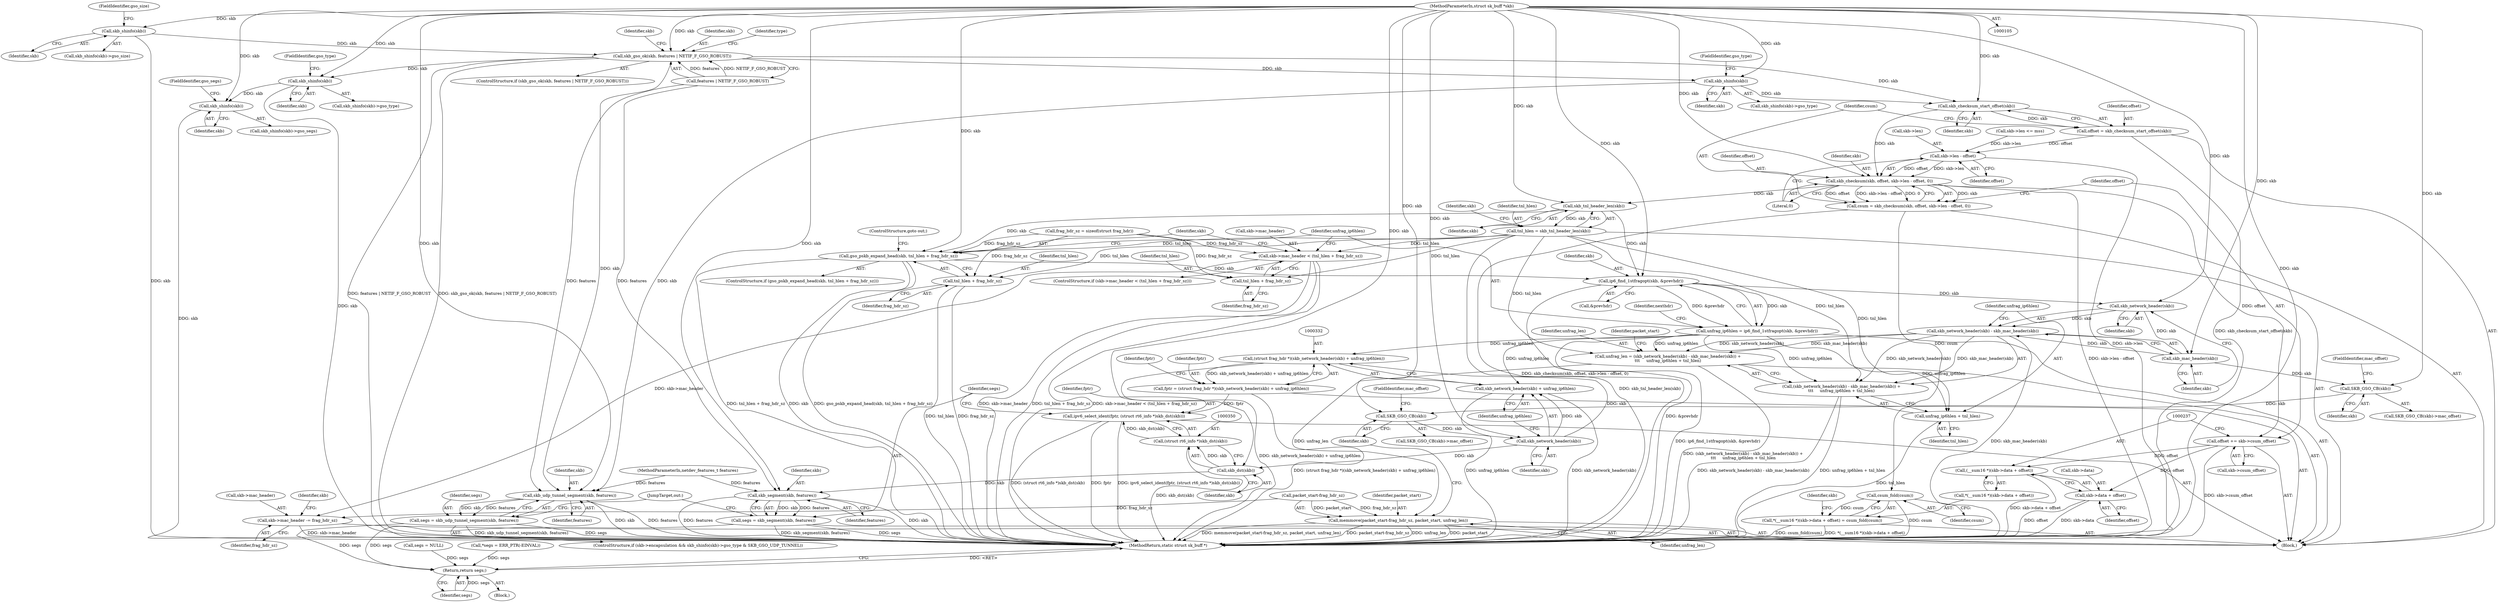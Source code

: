 digraph "0_linux_0e033e04c2678dbbe74a46b23fffb7bb918c288e@pointer" {
"1000106" [label="(MethodParameterIn,struct sk_buff *skb)"];
"1000133" [label="(Call,skb_shinfo(skb))"];
"1000145" [label="(Call,skb_gso_ok(skb, features | NETIF_F_GSO_ROBUST))"];
"1000155" [label="(Call,skb_shinfo(skb))"];
"1000184" [label="(Call,skb_shinfo(skb))"];
"1000203" [label="(Call,skb_shinfo(skb))"];
"1000209" [label="(Call,skb_udp_tunnel_segment(skb, features))"];
"1000207" [label="(Call,segs = skb_udp_tunnel_segment(skb, features))"];
"1000359" [label="(Return,return segs;)"];
"1000216" [label="(Call,skb_checksum_start_offset(skb))"];
"1000214" [label="(Call,offset = skb_checksum_start_offset(skb))"];
"1000223" [label="(Call,skb->len - offset)"];
"1000220" [label="(Call,skb_checksum(skb, offset, skb->len - offset, 0))"];
"1000218" [label="(Call,csum = skb_checksum(skb, offset, skb->len - offset, 0))"];
"1000243" [label="(Call,csum_fold(csum))"];
"1000234" [label="(Call,*(__sum16 *)(skb->data + offset) = csum_fold(csum))"];
"1000229" [label="(Call,offset += skb->csum_offset)"];
"1000236" [label="(Call,(__sum16 *)(skb->data + offset))"];
"1000238" [label="(Call,skb->data + offset)"];
"1000252" [label="(Call,skb_tnl_header_len(skb))"];
"1000250" [label="(Call,tnl_hlen = skb_tnl_header_len(skb))"];
"1000255" [label="(Call,skb->mac_header < (tnl_hlen + frag_hdr_sz))"];
"1000319" [label="(Call,skb->mac_header -= frag_hdr_sz)"];
"1000259" [label="(Call,tnl_hlen + frag_hdr_sz)"];
"1000264" [label="(Call,gso_pskb_expand_head(skb, tnl_hlen + frag_hdr_sz))"];
"1000272" [label="(Call,ip6_find_1stfragopt(skb, &prevhdr))"];
"1000270" [label="(Call,unfrag_ip6hlen = ip6_find_1stfragopt(skb, &prevhdr))"];
"1000284" [label="(Call,unfrag_len = (skb_network_header(skb) - skb_mac_header(skb)) +\n\t\t\t     unfrag_ip6hlen + tnl_hlen)"];
"1000307" [label="(Call,memmove(packet_start-frag_hdr_sz, packet_start, unfrag_len))"];
"1000286" [label="(Call,(skb_network_header(skb) - skb_mac_header(skb)) +\n\t\t\t     unfrag_ip6hlen + tnl_hlen)"];
"1000292" [label="(Call,unfrag_ip6hlen + tnl_hlen)"];
"1000331" [label="(Call,(struct frag_hdr *)(skb_network_header(skb) + unfrag_ip6hlen))"];
"1000329" [label="(Call,fptr = (struct frag_hdr *)(skb_network_header(skb) + unfrag_ip6hlen))"];
"1000347" [label="(Call,ipv6_select_ident(fptr, (struct rt6_info *)skb_dst(skb)))"];
"1000333" [label="(Call,skb_network_header(skb) + unfrag_ip6hlen)"];
"1000288" [label="(Call,skb_network_header(skb))"];
"1000287" [label="(Call,skb_network_header(skb) - skb_mac_header(skb))"];
"1000290" [label="(Call,skb_mac_header(skb))"];
"1000304" [label="(Call,SKB_GSO_CB(skb))"];
"1000315" [label="(Call,SKB_GSO_CB(skb))"];
"1000334" [label="(Call,skb_network_header(skb))"];
"1000351" [label="(Call,skb_dst(skb))"];
"1000349" [label="(Call,(struct rt6_info *)skb_dst(skb))"];
"1000355" [label="(Call,skb_segment(skb, features))"];
"1000353" [label="(Call,segs = skb_segment(skb, features))"];
"1000266" [label="(Call,tnl_hlen + frag_hdr_sz)"];
"1000360" [label="(Identifier,segs)"];
"1000146" [label="(Identifier,skb)"];
"1000339" [label="(Identifier,fptr)"];
"1000145" [label="(Call,skb_gso_ok(skb, features | NETIF_F_GSO_ROBUST))"];
"1000242" [label="(Identifier,offset)"];
"1000311" [label="(Identifier,packet_start)"];
"1000333" [label="(Call,skb_network_header(skb) + unfrag_ip6hlen)"];
"1000183" [label="(Call,skb_shinfo(skb)->gso_segs)"];
"1000186" [label="(FieldIdentifier,gso_segs)"];
"1000335" [label="(Identifier,skb)"];
"1000285" [label="(Identifier,unfrag_len)"];
"1000265" [label="(Identifier,skb)"];
"1000287" [label="(Call,skb_network_header(skb) - skb_mac_header(skb))"];
"1000330" [label="(Identifier,fptr)"];
"1000234" [label="(Call,*(__sum16 *)(skb->data + offset) = csum_fold(csum))"];
"1000271" [label="(Identifier,unfrag_ip6hlen)"];
"1000331" [label="(Call,(struct frag_hdr *)(skb_network_header(skb) + unfrag_ip6hlen))"];
"1000134" [label="(Identifier,skb)"];
"1000294" [label="(Identifier,tnl_hlen)"];
"1000255" [label="(Call,skb->mac_header < (tnl_hlen + frag_hdr_sz))"];
"1000263" [label="(ControlStructure,if (gso_pskb_expand_head(skb, tnl_hlen + frag_hdr_sz)))"];
"1000254" [label="(ControlStructure,if (skb->mac_header < (tnl_hlen + frag_hdr_sz)))"];
"1000351" [label="(Call,skb_dst(skb))"];
"1000213" [label="(Block,)"];
"1000251" [label="(Identifier,tnl_hlen)"];
"1000207" [label="(Call,segs = skb_udp_tunnel_segment(skb, features))"];
"1000215" [label="(Identifier,offset)"];
"1000205" [label="(FieldIdentifier,gso_type)"];
"1000260" [label="(Identifier,tnl_hlen)"];
"1000202" [label="(Call,skb_shinfo(skb)->gso_type)"];
"1000133" [label="(Call,skb_shinfo(skb))"];
"1000154" [label="(Call,skb_shinfo(skb)->gso_type)"];
"1000336" [label="(Identifier,unfrag_ip6hlen)"];
"1000347" [label="(Call,ipv6_select_ident(fptr, (struct rt6_info *)skb_dst(skb)))"];
"1000256" [label="(Call,skb->mac_header)"];
"1000219" [label="(Identifier,csum)"];
"1000192" [label="(Call,segs = NULL)"];
"1000286" [label="(Call,(skb_network_header(skb) - skb_mac_header(skb)) +\n\t\t\t     unfrag_ip6hlen + tnl_hlen)"];
"1000277" [label="(Identifier,nexthdr)"];
"1000326" [label="(Identifier,skb)"];
"1000222" [label="(Identifier,offset)"];
"1000352" [label="(Identifier,skb)"];
"1000315" [label="(Call,SKB_GSO_CB(skb))"];
"1000284" [label="(Call,unfrag_len = (skb_network_header(skb) - skb_mac_header(skb)) +\n\t\t\t     unfrag_ip6hlen + tnl_hlen)"];
"1000296" [label="(Identifier,packet_start)"];
"1000355" [label="(Call,skb_segment(skb, features))"];
"1000305" [label="(Identifier,skb)"];
"1000269" [label="(ControlStructure,goto out;)"];
"1000273" [label="(Identifier,skb)"];
"1000147" [label="(Call,features | NETIF_F_GSO_ROBUST)"];
"1000261" [label="(Identifier,frag_hdr_sz)"];
"1000230" [label="(Identifier,offset)"];
"1000253" [label="(Identifier,skb)"];
"1000292" [label="(Call,unfrag_ip6hlen + tnl_hlen)"];
"1000312" [label="(Identifier,unfrag_len)"];
"1000359" [label="(Return,return segs;)"];
"1000138" [label="(Call,skb->len <= mss)"];
"1000252" [label="(Call,skb_tnl_header_len(skb))"];
"1000108" [label="(Block,)"];
"1000196" [label="(ControlStructure,if (skb->encapsulation && skb_shinfo(skb)->gso_type & SKB_GSO_UDP_TUNNEL))"];
"1000229" [label="(Call,offset += skb->csum_offset)"];
"1000157" [label="(FieldIdentifier,gso_type)"];
"1000223" [label="(Call,skb->len - offset)"];
"1000211" [label="(Identifier,features)"];
"1000153" [label="(Identifier,type)"];
"1000349" [label="(Call,(struct rt6_info *)skb_dst(skb))"];
"1000156" [label="(Identifier,skb)"];
"1000291" [label="(Identifier,skb)"];
"1000110" [label="(Call,*segs = ERR_PTR(-EINVAL))"];
"1000107" [label="(MethodParameterIn,netdev_features_t features)"];
"1000316" [label="(Identifier,skb)"];
"1000210" [label="(Identifier,skb)"];
"1000290" [label="(Call,skb_mac_header(skb))"];
"1000270" [label="(Call,unfrag_ip6hlen = ip6_find_1stfragopt(skb, &prevhdr))"];
"1000123" [label="(Call,frag_hdr_sz = sizeof(struct frag_hdr))"];
"1000185" [label="(Identifier,skb)"];
"1000209" [label="(Call,skb_udp_tunnel_segment(skb, features))"];
"1000235" [label="(Call,*(__sum16 *)(skb->data + offset))"];
"1000257" [label="(Identifier,skb)"];
"1000236" [label="(Call,(__sum16 *)(skb->data + offset))"];
"1000354" [label="(Identifier,segs)"];
"1000303" [label="(Call,SKB_GSO_CB(skb)->mac_offset)"];
"1000221" [label="(Identifier,skb)"];
"1000356" [label="(Identifier,skb)"];
"1000319" [label="(Call,skb->mac_header -= frag_hdr_sz)"];
"1000199" [label="(Identifier,skb)"];
"1000155" [label="(Call,skb_shinfo(skb))"];
"1000247" [label="(Identifier,skb)"];
"1000204" [label="(Identifier,skb)"];
"1000144" [label="(ControlStructure,if (skb_gso_ok(skb, features | NETIF_F_GSO_ROBUST)))"];
"1000218" [label="(Call,csum = skb_checksum(skb, offset, skb->len - offset, 0))"];
"1000293" [label="(Identifier,unfrag_ip6hlen)"];
"1000357" [label="(Identifier,features)"];
"1000184" [label="(Call,skb_shinfo(skb))"];
"1000214" [label="(Call,offset = skb_checksum_start_offset(skb))"];
"1000314" [label="(Call,SKB_GSO_CB(skb)->mac_offset)"];
"1000208" [label="(Identifier,segs)"];
"1000308" [label="(Call,packet_start-frag_hdr_sz)"];
"1000106" [label="(MethodParameterIn,struct sk_buff *skb)"];
"1000358" [label="(JumpTarget,out:)"];
"1000267" [label="(Identifier,tnl_hlen)"];
"1000274" [label="(Call,&prevhdr)"];
"1000238" [label="(Call,skb->data + offset)"];
"1000323" [label="(Identifier,frag_hdr_sz)"];
"1000239" [label="(Call,skb->data)"];
"1000216" [label="(Call,skb_checksum_start_offset(skb))"];
"1000264" [label="(Call,gso_pskb_expand_head(skb, tnl_hlen + frag_hdr_sz))"];
"1000272" [label="(Call,ip6_find_1stfragopt(skb, &prevhdr))"];
"1000361" [label="(MethodReturn,static struct sk_buff *)"];
"1000266" [label="(Call,tnl_hlen + frag_hdr_sz)"];
"1000228" [label="(Literal,0)"];
"1000268" [label="(Identifier,frag_hdr_sz)"];
"1000203" [label="(Call,skb_shinfo(skb))"];
"1000317" [label="(FieldIdentifier,mac_offset)"];
"1000348" [label="(Identifier,fptr)"];
"1000334" [label="(Call,skb_network_header(skb))"];
"1000224" [label="(Call,skb->len)"];
"1000329" [label="(Call,fptr = (struct frag_hdr *)(skb_network_header(skb) + unfrag_ip6hlen))"];
"1000353" [label="(Call,segs = skb_segment(skb, features))"];
"1000304" [label="(Call,SKB_GSO_CB(skb))"];
"1000244" [label="(Identifier,csum)"];
"1000320" [label="(Call,skb->mac_header)"];
"1000306" [label="(FieldIdentifier,mac_offset)"];
"1000250" [label="(Call,tnl_hlen = skb_tnl_header_len(skb))"];
"1000288" [label="(Call,skb_network_header(skb))"];
"1000243" [label="(Call,csum_fold(csum))"];
"1000132" [label="(Call,skb_shinfo(skb)->gso_size)"];
"1000135" [label="(FieldIdentifier,gso_size)"];
"1000289" [label="(Identifier,skb)"];
"1000227" [label="(Identifier,offset)"];
"1000220" [label="(Call,skb_checksum(skb, offset, skb->len - offset, 0))"];
"1000259" [label="(Call,tnl_hlen + frag_hdr_sz)"];
"1000307" [label="(Call,memmove(packet_start-frag_hdr_sz, packet_start, unfrag_len))"];
"1000231" [label="(Call,skb->csum_offset)"];
"1000217" [label="(Identifier,skb)"];
"1000106" -> "1000105"  [label="AST: "];
"1000106" -> "1000361"  [label="DDG: skb"];
"1000106" -> "1000133"  [label="DDG: skb"];
"1000106" -> "1000145"  [label="DDG: skb"];
"1000106" -> "1000155"  [label="DDG: skb"];
"1000106" -> "1000184"  [label="DDG: skb"];
"1000106" -> "1000203"  [label="DDG: skb"];
"1000106" -> "1000209"  [label="DDG: skb"];
"1000106" -> "1000216"  [label="DDG: skb"];
"1000106" -> "1000220"  [label="DDG: skb"];
"1000106" -> "1000252"  [label="DDG: skb"];
"1000106" -> "1000264"  [label="DDG: skb"];
"1000106" -> "1000272"  [label="DDG: skb"];
"1000106" -> "1000288"  [label="DDG: skb"];
"1000106" -> "1000290"  [label="DDG: skb"];
"1000106" -> "1000304"  [label="DDG: skb"];
"1000106" -> "1000315"  [label="DDG: skb"];
"1000106" -> "1000334"  [label="DDG: skb"];
"1000106" -> "1000351"  [label="DDG: skb"];
"1000106" -> "1000355"  [label="DDG: skb"];
"1000133" -> "1000132"  [label="AST: "];
"1000133" -> "1000134"  [label="CFG: "];
"1000134" -> "1000133"  [label="AST: "];
"1000135" -> "1000133"  [label="CFG: "];
"1000133" -> "1000361"  [label="DDG: skb"];
"1000133" -> "1000145"  [label="DDG: skb"];
"1000145" -> "1000144"  [label="AST: "];
"1000145" -> "1000147"  [label="CFG: "];
"1000146" -> "1000145"  [label="AST: "];
"1000147" -> "1000145"  [label="AST: "];
"1000153" -> "1000145"  [label="CFG: "];
"1000199" -> "1000145"  [label="CFG: "];
"1000145" -> "1000361"  [label="DDG: skb_gso_ok(skb, features | NETIF_F_GSO_ROBUST)"];
"1000145" -> "1000361"  [label="DDG: features | NETIF_F_GSO_ROBUST"];
"1000147" -> "1000145"  [label="DDG: features"];
"1000147" -> "1000145"  [label="DDG: NETIF_F_GSO_ROBUST"];
"1000145" -> "1000155"  [label="DDG: skb"];
"1000145" -> "1000203"  [label="DDG: skb"];
"1000145" -> "1000209"  [label="DDG: skb"];
"1000145" -> "1000216"  [label="DDG: skb"];
"1000155" -> "1000154"  [label="AST: "];
"1000155" -> "1000156"  [label="CFG: "];
"1000156" -> "1000155"  [label="AST: "];
"1000157" -> "1000155"  [label="CFG: "];
"1000155" -> "1000361"  [label="DDG: skb"];
"1000155" -> "1000184"  [label="DDG: skb"];
"1000184" -> "1000183"  [label="AST: "];
"1000184" -> "1000185"  [label="CFG: "];
"1000185" -> "1000184"  [label="AST: "];
"1000186" -> "1000184"  [label="CFG: "];
"1000184" -> "1000361"  [label="DDG: skb"];
"1000203" -> "1000202"  [label="AST: "];
"1000203" -> "1000204"  [label="CFG: "];
"1000204" -> "1000203"  [label="AST: "];
"1000205" -> "1000203"  [label="CFG: "];
"1000203" -> "1000209"  [label="DDG: skb"];
"1000203" -> "1000216"  [label="DDG: skb"];
"1000209" -> "1000207"  [label="AST: "];
"1000209" -> "1000211"  [label="CFG: "];
"1000210" -> "1000209"  [label="AST: "];
"1000211" -> "1000209"  [label="AST: "];
"1000207" -> "1000209"  [label="CFG: "];
"1000209" -> "1000361"  [label="DDG: skb"];
"1000209" -> "1000361"  [label="DDG: features"];
"1000209" -> "1000207"  [label="DDG: skb"];
"1000209" -> "1000207"  [label="DDG: features"];
"1000147" -> "1000209"  [label="DDG: features"];
"1000107" -> "1000209"  [label="DDG: features"];
"1000207" -> "1000196"  [label="AST: "];
"1000208" -> "1000207"  [label="AST: "];
"1000358" -> "1000207"  [label="CFG: "];
"1000207" -> "1000361"  [label="DDG: skb_udp_tunnel_segment(skb, features)"];
"1000207" -> "1000361"  [label="DDG: segs"];
"1000207" -> "1000359"  [label="DDG: segs"];
"1000359" -> "1000108"  [label="AST: "];
"1000359" -> "1000360"  [label="CFG: "];
"1000360" -> "1000359"  [label="AST: "];
"1000361" -> "1000359"  [label="CFG: "];
"1000359" -> "1000361"  [label="DDG: <RET>"];
"1000360" -> "1000359"  [label="DDG: segs"];
"1000192" -> "1000359"  [label="DDG: segs"];
"1000353" -> "1000359"  [label="DDG: segs"];
"1000110" -> "1000359"  [label="DDG: segs"];
"1000216" -> "1000214"  [label="AST: "];
"1000216" -> "1000217"  [label="CFG: "];
"1000217" -> "1000216"  [label="AST: "];
"1000214" -> "1000216"  [label="CFG: "];
"1000216" -> "1000214"  [label="DDG: skb"];
"1000216" -> "1000220"  [label="DDG: skb"];
"1000214" -> "1000213"  [label="AST: "];
"1000215" -> "1000214"  [label="AST: "];
"1000219" -> "1000214"  [label="CFG: "];
"1000214" -> "1000361"  [label="DDG: skb_checksum_start_offset(skb)"];
"1000214" -> "1000223"  [label="DDG: offset"];
"1000223" -> "1000220"  [label="AST: "];
"1000223" -> "1000227"  [label="CFG: "];
"1000224" -> "1000223"  [label="AST: "];
"1000227" -> "1000223"  [label="AST: "];
"1000228" -> "1000223"  [label="CFG: "];
"1000223" -> "1000361"  [label="DDG: skb->len"];
"1000223" -> "1000220"  [label="DDG: offset"];
"1000223" -> "1000220"  [label="DDG: skb->len"];
"1000138" -> "1000223"  [label="DDG: skb->len"];
"1000220" -> "1000218"  [label="AST: "];
"1000220" -> "1000228"  [label="CFG: "];
"1000221" -> "1000220"  [label="AST: "];
"1000222" -> "1000220"  [label="AST: "];
"1000228" -> "1000220"  [label="AST: "];
"1000218" -> "1000220"  [label="CFG: "];
"1000220" -> "1000361"  [label="DDG: skb->len - offset"];
"1000220" -> "1000218"  [label="DDG: skb"];
"1000220" -> "1000218"  [label="DDG: offset"];
"1000220" -> "1000218"  [label="DDG: skb->len - offset"];
"1000220" -> "1000218"  [label="DDG: 0"];
"1000220" -> "1000229"  [label="DDG: offset"];
"1000220" -> "1000252"  [label="DDG: skb"];
"1000218" -> "1000213"  [label="AST: "];
"1000219" -> "1000218"  [label="AST: "];
"1000230" -> "1000218"  [label="CFG: "];
"1000218" -> "1000361"  [label="DDG: skb_checksum(skb, offset, skb->len - offset, 0)"];
"1000218" -> "1000243"  [label="DDG: csum"];
"1000243" -> "1000234"  [label="AST: "];
"1000243" -> "1000244"  [label="CFG: "];
"1000244" -> "1000243"  [label="AST: "];
"1000234" -> "1000243"  [label="CFG: "];
"1000243" -> "1000361"  [label="DDG: csum"];
"1000243" -> "1000234"  [label="DDG: csum"];
"1000234" -> "1000213"  [label="AST: "];
"1000235" -> "1000234"  [label="AST: "];
"1000247" -> "1000234"  [label="CFG: "];
"1000234" -> "1000361"  [label="DDG: *(__sum16 *)(skb->data + offset)"];
"1000234" -> "1000361"  [label="DDG: csum_fold(csum)"];
"1000229" -> "1000213"  [label="AST: "];
"1000229" -> "1000231"  [label="CFG: "];
"1000230" -> "1000229"  [label="AST: "];
"1000231" -> "1000229"  [label="AST: "];
"1000237" -> "1000229"  [label="CFG: "];
"1000229" -> "1000361"  [label="DDG: skb->csum_offset"];
"1000229" -> "1000236"  [label="DDG: offset"];
"1000229" -> "1000238"  [label="DDG: offset"];
"1000236" -> "1000235"  [label="AST: "];
"1000236" -> "1000238"  [label="CFG: "];
"1000237" -> "1000236"  [label="AST: "];
"1000238" -> "1000236"  [label="AST: "];
"1000235" -> "1000236"  [label="CFG: "];
"1000236" -> "1000361"  [label="DDG: skb->data + offset"];
"1000238" -> "1000242"  [label="CFG: "];
"1000239" -> "1000238"  [label="AST: "];
"1000242" -> "1000238"  [label="AST: "];
"1000238" -> "1000361"  [label="DDG: skb->data"];
"1000238" -> "1000361"  [label="DDG: offset"];
"1000252" -> "1000250"  [label="AST: "];
"1000252" -> "1000253"  [label="CFG: "];
"1000253" -> "1000252"  [label="AST: "];
"1000250" -> "1000252"  [label="CFG: "];
"1000252" -> "1000250"  [label="DDG: skb"];
"1000252" -> "1000264"  [label="DDG: skb"];
"1000252" -> "1000272"  [label="DDG: skb"];
"1000250" -> "1000213"  [label="AST: "];
"1000251" -> "1000250"  [label="AST: "];
"1000257" -> "1000250"  [label="CFG: "];
"1000250" -> "1000361"  [label="DDG: skb_tnl_header_len(skb)"];
"1000250" -> "1000255"  [label="DDG: tnl_hlen"];
"1000250" -> "1000259"  [label="DDG: tnl_hlen"];
"1000250" -> "1000264"  [label="DDG: tnl_hlen"];
"1000250" -> "1000266"  [label="DDG: tnl_hlen"];
"1000250" -> "1000284"  [label="DDG: tnl_hlen"];
"1000250" -> "1000286"  [label="DDG: tnl_hlen"];
"1000250" -> "1000292"  [label="DDG: tnl_hlen"];
"1000255" -> "1000254"  [label="AST: "];
"1000255" -> "1000259"  [label="CFG: "];
"1000256" -> "1000255"  [label="AST: "];
"1000259" -> "1000255"  [label="AST: "];
"1000265" -> "1000255"  [label="CFG: "];
"1000271" -> "1000255"  [label="CFG: "];
"1000255" -> "1000361"  [label="DDG: tnl_hlen + frag_hdr_sz"];
"1000255" -> "1000361"  [label="DDG: skb->mac_header < (tnl_hlen + frag_hdr_sz)"];
"1000255" -> "1000361"  [label="DDG: skb->mac_header"];
"1000123" -> "1000255"  [label="DDG: frag_hdr_sz"];
"1000255" -> "1000319"  [label="DDG: skb->mac_header"];
"1000319" -> "1000213"  [label="AST: "];
"1000319" -> "1000323"  [label="CFG: "];
"1000320" -> "1000319"  [label="AST: "];
"1000323" -> "1000319"  [label="AST: "];
"1000326" -> "1000319"  [label="CFG: "];
"1000319" -> "1000361"  [label="DDG: skb->mac_header"];
"1000308" -> "1000319"  [label="DDG: frag_hdr_sz"];
"1000259" -> "1000261"  [label="CFG: "];
"1000260" -> "1000259"  [label="AST: "];
"1000261" -> "1000259"  [label="AST: "];
"1000123" -> "1000259"  [label="DDG: frag_hdr_sz"];
"1000264" -> "1000263"  [label="AST: "];
"1000264" -> "1000266"  [label="CFG: "];
"1000265" -> "1000264"  [label="AST: "];
"1000266" -> "1000264"  [label="AST: "];
"1000269" -> "1000264"  [label="CFG: "];
"1000271" -> "1000264"  [label="CFG: "];
"1000264" -> "1000361"  [label="DDG: skb"];
"1000264" -> "1000361"  [label="DDG: gso_pskb_expand_head(skb, tnl_hlen + frag_hdr_sz)"];
"1000264" -> "1000361"  [label="DDG: tnl_hlen + frag_hdr_sz"];
"1000123" -> "1000264"  [label="DDG: frag_hdr_sz"];
"1000264" -> "1000272"  [label="DDG: skb"];
"1000272" -> "1000270"  [label="AST: "];
"1000272" -> "1000274"  [label="CFG: "];
"1000273" -> "1000272"  [label="AST: "];
"1000274" -> "1000272"  [label="AST: "];
"1000270" -> "1000272"  [label="CFG: "];
"1000272" -> "1000361"  [label="DDG: &prevhdr"];
"1000272" -> "1000270"  [label="DDG: skb"];
"1000272" -> "1000270"  [label="DDG: &prevhdr"];
"1000272" -> "1000288"  [label="DDG: skb"];
"1000270" -> "1000213"  [label="AST: "];
"1000271" -> "1000270"  [label="AST: "];
"1000277" -> "1000270"  [label="CFG: "];
"1000270" -> "1000361"  [label="DDG: ip6_find_1stfragopt(skb, &prevhdr)"];
"1000270" -> "1000284"  [label="DDG: unfrag_ip6hlen"];
"1000270" -> "1000286"  [label="DDG: unfrag_ip6hlen"];
"1000270" -> "1000292"  [label="DDG: unfrag_ip6hlen"];
"1000270" -> "1000331"  [label="DDG: unfrag_ip6hlen"];
"1000270" -> "1000333"  [label="DDG: unfrag_ip6hlen"];
"1000284" -> "1000213"  [label="AST: "];
"1000284" -> "1000286"  [label="CFG: "];
"1000285" -> "1000284"  [label="AST: "];
"1000286" -> "1000284"  [label="AST: "];
"1000296" -> "1000284"  [label="CFG: "];
"1000284" -> "1000361"  [label="DDG: (skb_network_header(skb) - skb_mac_header(skb)) +\n\t\t\t     unfrag_ip6hlen + tnl_hlen"];
"1000287" -> "1000284"  [label="DDG: skb_network_header(skb)"];
"1000287" -> "1000284"  [label="DDG: skb_mac_header(skb)"];
"1000284" -> "1000307"  [label="DDG: unfrag_len"];
"1000307" -> "1000213"  [label="AST: "];
"1000307" -> "1000312"  [label="CFG: "];
"1000308" -> "1000307"  [label="AST: "];
"1000311" -> "1000307"  [label="AST: "];
"1000312" -> "1000307"  [label="AST: "];
"1000316" -> "1000307"  [label="CFG: "];
"1000307" -> "1000361"  [label="DDG: unfrag_len"];
"1000307" -> "1000361"  [label="DDG: packet_start"];
"1000307" -> "1000361"  [label="DDG: memmove(packet_start-frag_hdr_sz, packet_start, unfrag_len)"];
"1000307" -> "1000361"  [label="DDG: packet_start-frag_hdr_sz"];
"1000308" -> "1000307"  [label="DDG: packet_start"];
"1000308" -> "1000307"  [label="DDG: frag_hdr_sz"];
"1000286" -> "1000292"  [label="CFG: "];
"1000287" -> "1000286"  [label="AST: "];
"1000292" -> "1000286"  [label="AST: "];
"1000286" -> "1000361"  [label="DDG: unfrag_ip6hlen + tnl_hlen"];
"1000286" -> "1000361"  [label="DDG: skb_network_header(skb) - skb_mac_header(skb)"];
"1000287" -> "1000286"  [label="DDG: skb_network_header(skb)"];
"1000287" -> "1000286"  [label="DDG: skb_mac_header(skb)"];
"1000292" -> "1000294"  [label="CFG: "];
"1000293" -> "1000292"  [label="AST: "];
"1000294" -> "1000292"  [label="AST: "];
"1000292" -> "1000361"  [label="DDG: tnl_hlen"];
"1000331" -> "1000329"  [label="AST: "];
"1000331" -> "1000333"  [label="CFG: "];
"1000332" -> "1000331"  [label="AST: "];
"1000333" -> "1000331"  [label="AST: "];
"1000329" -> "1000331"  [label="CFG: "];
"1000331" -> "1000361"  [label="DDG: skb_network_header(skb) + unfrag_ip6hlen"];
"1000331" -> "1000329"  [label="DDG: skb_network_header(skb) + unfrag_ip6hlen"];
"1000334" -> "1000331"  [label="DDG: skb"];
"1000329" -> "1000213"  [label="AST: "];
"1000330" -> "1000329"  [label="AST: "];
"1000339" -> "1000329"  [label="CFG: "];
"1000329" -> "1000361"  [label="DDG: (struct frag_hdr *)(skb_network_header(skb) + unfrag_ip6hlen)"];
"1000329" -> "1000347"  [label="DDG: fptr"];
"1000347" -> "1000213"  [label="AST: "];
"1000347" -> "1000349"  [label="CFG: "];
"1000348" -> "1000347"  [label="AST: "];
"1000349" -> "1000347"  [label="AST: "];
"1000354" -> "1000347"  [label="CFG: "];
"1000347" -> "1000361"  [label="DDG: (struct rt6_info *)skb_dst(skb)"];
"1000347" -> "1000361"  [label="DDG: fptr"];
"1000347" -> "1000361"  [label="DDG: ipv6_select_ident(fptr, (struct rt6_info *)skb_dst(skb))"];
"1000349" -> "1000347"  [label="DDG: skb_dst(skb)"];
"1000333" -> "1000336"  [label="CFG: "];
"1000334" -> "1000333"  [label="AST: "];
"1000336" -> "1000333"  [label="AST: "];
"1000333" -> "1000361"  [label="DDG: skb_network_header(skb)"];
"1000333" -> "1000361"  [label="DDG: unfrag_ip6hlen"];
"1000334" -> "1000333"  [label="DDG: skb"];
"1000288" -> "1000287"  [label="AST: "];
"1000288" -> "1000289"  [label="CFG: "];
"1000289" -> "1000288"  [label="AST: "];
"1000291" -> "1000288"  [label="CFG: "];
"1000288" -> "1000287"  [label="DDG: skb"];
"1000288" -> "1000290"  [label="DDG: skb"];
"1000287" -> "1000290"  [label="CFG: "];
"1000290" -> "1000287"  [label="AST: "];
"1000293" -> "1000287"  [label="CFG: "];
"1000287" -> "1000361"  [label="DDG: skb_mac_header(skb)"];
"1000290" -> "1000287"  [label="DDG: skb"];
"1000290" -> "1000291"  [label="CFG: "];
"1000291" -> "1000290"  [label="AST: "];
"1000290" -> "1000304"  [label="DDG: skb"];
"1000304" -> "1000303"  [label="AST: "];
"1000304" -> "1000305"  [label="CFG: "];
"1000305" -> "1000304"  [label="AST: "];
"1000306" -> "1000304"  [label="CFG: "];
"1000304" -> "1000315"  [label="DDG: skb"];
"1000315" -> "1000314"  [label="AST: "];
"1000315" -> "1000316"  [label="CFG: "];
"1000316" -> "1000315"  [label="AST: "];
"1000317" -> "1000315"  [label="CFG: "];
"1000315" -> "1000334"  [label="DDG: skb"];
"1000334" -> "1000335"  [label="CFG: "];
"1000335" -> "1000334"  [label="AST: "];
"1000336" -> "1000334"  [label="CFG: "];
"1000334" -> "1000351"  [label="DDG: skb"];
"1000351" -> "1000349"  [label="AST: "];
"1000351" -> "1000352"  [label="CFG: "];
"1000352" -> "1000351"  [label="AST: "];
"1000349" -> "1000351"  [label="CFG: "];
"1000351" -> "1000349"  [label="DDG: skb"];
"1000351" -> "1000355"  [label="DDG: skb"];
"1000350" -> "1000349"  [label="AST: "];
"1000349" -> "1000361"  [label="DDG: skb_dst(skb)"];
"1000355" -> "1000353"  [label="AST: "];
"1000355" -> "1000357"  [label="CFG: "];
"1000356" -> "1000355"  [label="AST: "];
"1000357" -> "1000355"  [label="AST: "];
"1000353" -> "1000355"  [label="CFG: "];
"1000355" -> "1000361"  [label="DDG: skb"];
"1000355" -> "1000361"  [label="DDG: features"];
"1000355" -> "1000353"  [label="DDG: skb"];
"1000355" -> "1000353"  [label="DDG: features"];
"1000147" -> "1000355"  [label="DDG: features"];
"1000107" -> "1000355"  [label="DDG: features"];
"1000353" -> "1000213"  [label="AST: "];
"1000354" -> "1000353"  [label="AST: "];
"1000358" -> "1000353"  [label="CFG: "];
"1000353" -> "1000361"  [label="DDG: segs"];
"1000353" -> "1000361"  [label="DDG: skb_segment(skb, features)"];
"1000266" -> "1000268"  [label="CFG: "];
"1000267" -> "1000266"  [label="AST: "];
"1000268" -> "1000266"  [label="AST: "];
"1000266" -> "1000361"  [label="DDG: frag_hdr_sz"];
"1000266" -> "1000361"  [label="DDG: tnl_hlen"];
"1000123" -> "1000266"  [label="DDG: frag_hdr_sz"];
}
